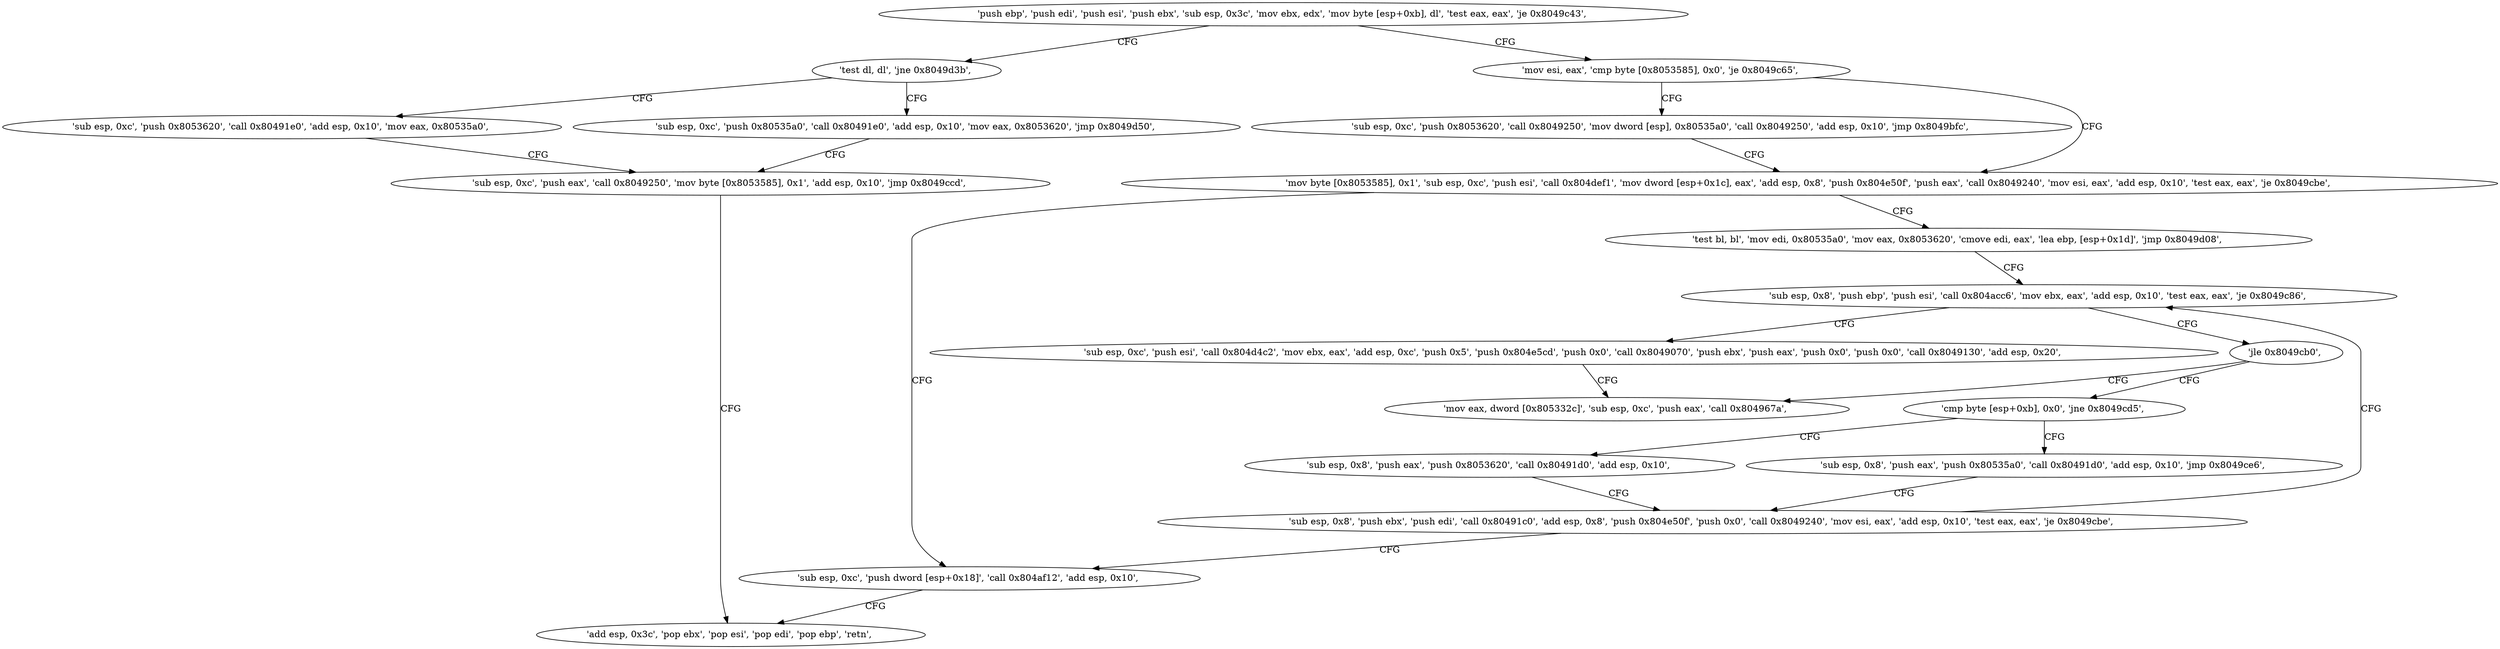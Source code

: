 digraph "func" {
"134519776" [label = "'push ebp', 'push edi', 'push esi', 'push ebx', 'sub esp, 0x3c', 'mov ebx, edx', 'mov byte [esp+0xb], dl', 'test eax, eax', 'je 0x8049c43', " ]
"134519875" [label = "'test dl, dl', 'jne 0x8049d3b', " ]
"134519793" [label = "'mov esi, eax', 'cmp byte [0x8053585], 0x0', 'je 0x8049c65', " ]
"134520123" [label = "'sub esp, 0xc', 'push 0x8053620', 'call 0x80491e0', 'add esp, 0x10', 'mov eax, 0x80535a0', " ]
"134519883" [label = "'sub esp, 0xc', 'push 0x80535a0', 'call 0x80491e0', 'add esp, 0x10', 'mov eax, 0x8053620', 'jmp 0x8049d50', " ]
"134519909" [label = "'sub esp, 0xc', 'push 0x8053620', 'call 0x8049250', 'mov dword [esp], 0x80535a0', 'call 0x8049250', 'add esp, 0x10', 'jmp 0x8049bfc', " ]
"134519804" [label = "'mov byte [0x8053585], 0x1', 'sub esp, 0xc', 'push esi', 'call 0x804def1', 'mov dword [esp+0x1c], eax', 'add esp, 0x8', 'push 0x804e50f', 'push eax', 'call 0x8049240', 'mov esi, eax', 'add esp, 0x10', 'test eax, eax', 'je 0x8049cbe', " ]
"134520144" [label = "'sub esp, 0xc', 'push eax', 'call 0x8049250', 'mov byte [0x8053585], 0x1', 'add esp, 0x10', 'jmp 0x8049ccd', " ]
"134519998" [label = "'sub esp, 0xc', 'push dword [esp+0x18]', 'call 0x804af12', 'add esp, 0x10', " ]
"134519851" [label = "'test bl, bl', 'mov edi, 0x80535a0', 'mov eax, 0x8053620', 'cmove edi, eax', 'lea ebp, [esp+0x1d]', 'jmp 0x8049d08', " ]
"134520013" [label = "'add esp, 0x3c', 'pop ebx', 'pop esi', 'pop edi', 'pop ebp', 'retn', " ]
"134520072" [label = "'sub esp, 0x8', 'push ebp', 'push esi', 'call 0x804acc6', 'mov ebx, eax', 'add esp, 0x10', 'test eax, eax', 'je 0x8049c86', " ]
"134519942" [label = "'sub esp, 0xc', 'push esi', 'call 0x804d4c2', 'mov ebx, eax', 'add esp, 0xc', 'push 0x5', 'push 0x804e5cd', 'push 0x0', 'call 0x8049070', 'push ebx', 'push eax', 'push 0x0', 'push 0x0', 'call 0x8049130', 'add esp, 0x20', " ]
"134520095" [label = "'jle 0x8049cb0', " ]
"134519984" [label = "'mov eax, dword [0x805332c]', 'sub esp, 0xc', 'push eax', 'call 0x804967a', " ]
"134520097" [label = "'cmp byte [esp+0xb], 0x0', 'jne 0x8049cd5', " ]
"134520021" [label = "'sub esp, 0x8', 'push eax', 'push 0x8053620', 'call 0x80491d0', 'add esp, 0x10', " ]
"134520104" [label = "'sub esp, 0x8', 'push eax', 'push 0x80535a0', 'call 0x80491d0', 'add esp, 0x10', 'jmp 0x8049ce6', " ]
"134520038" [label = "'sub esp, 0x8', 'push ebx', 'push edi', 'call 0x80491c0', 'add esp, 0x8', 'push 0x804e50f', 'push 0x0', 'call 0x8049240', 'mov esi, eax', 'add esp, 0x10', 'test eax, eax', 'je 0x8049cbe', " ]
"134519776" -> "134519875" [ label = "CFG" ]
"134519776" -> "134519793" [ label = "CFG" ]
"134519875" -> "134520123" [ label = "CFG" ]
"134519875" -> "134519883" [ label = "CFG" ]
"134519793" -> "134519909" [ label = "CFG" ]
"134519793" -> "134519804" [ label = "CFG" ]
"134520123" -> "134520144" [ label = "CFG" ]
"134519883" -> "134520144" [ label = "CFG" ]
"134519909" -> "134519804" [ label = "CFG" ]
"134519804" -> "134519998" [ label = "CFG" ]
"134519804" -> "134519851" [ label = "CFG" ]
"134520144" -> "134520013" [ label = "CFG" ]
"134519998" -> "134520013" [ label = "CFG" ]
"134519851" -> "134520072" [ label = "CFG" ]
"134520072" -> "134519942" [ label = "CFG" ]
"134520072" -> "134520095" [ label = "CFG" ]
"134519942" -> "134519984" [ label = "CFG" ]
"134520095" -> "134519984" [ label = "CFG" ]
"134520095" -> "134520097" [ label = "CFG" ]
"134520097" -> "134520021" [ label = "CFG" ]
"134520097" -> "134520104" [ label = "CFG" ]
"134520021" -> "134520038" [ label = "CFG" ]
"134520104" -> "134520038" [ label = "CFG" ]
"134520038" -> "134519998" [ label = "CFG" ]
"134520038" -> "134520072" [ label = "CFG" ]
}

